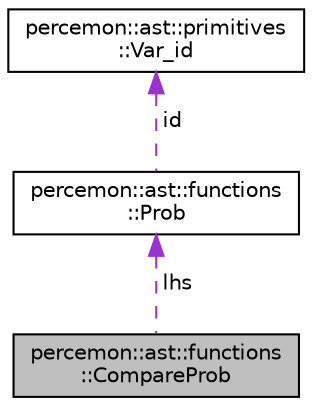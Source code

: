 digraph "percemon::ast::functions::CompareProb"
{
 // LATEX_PDF_SIZE
  edge [fontname="Helvetica",fontsize="10",labelfontname="Helvetica",labelfontsize="10"];
  node [fontname="Helvetica",fontsize="10",shape=record];
  Node1 [label="percemon::ast::functions\l::CompareProb",height=0.2,width=0.4,color="black", fillcolor="grey75", style="filled", fontcolor="black",tooltip=" "];
  Node2 -> Node1 [dir="back",color="darkorchid3",fontsize="10",style="dashed",label=" lhs" ,fontname="Helvetica"];
  Node2 [label="percemon::ast::functions\l::Prob",height=0.2,width=0.4,color="black", fillcolor="white", style="filled",URL="$structpercemon_1_1ast_1_1functions_1_1Prob.html",tooltip=" "];
  Node3 -> Node2 [dir="back",color="darkorchid3",fontsize="10",style="dashed",label=" id" ,fontname="Helvetica"];
  Node3 [label="percemon::ast::primitives\l::Var_id",height=0.2,width=0.4,color="black", fillcolor="white", style="filled",URL="$structpercemon_1_1ast_1_1primitives_1_1Var__id.html",tooltip=" "];
}

